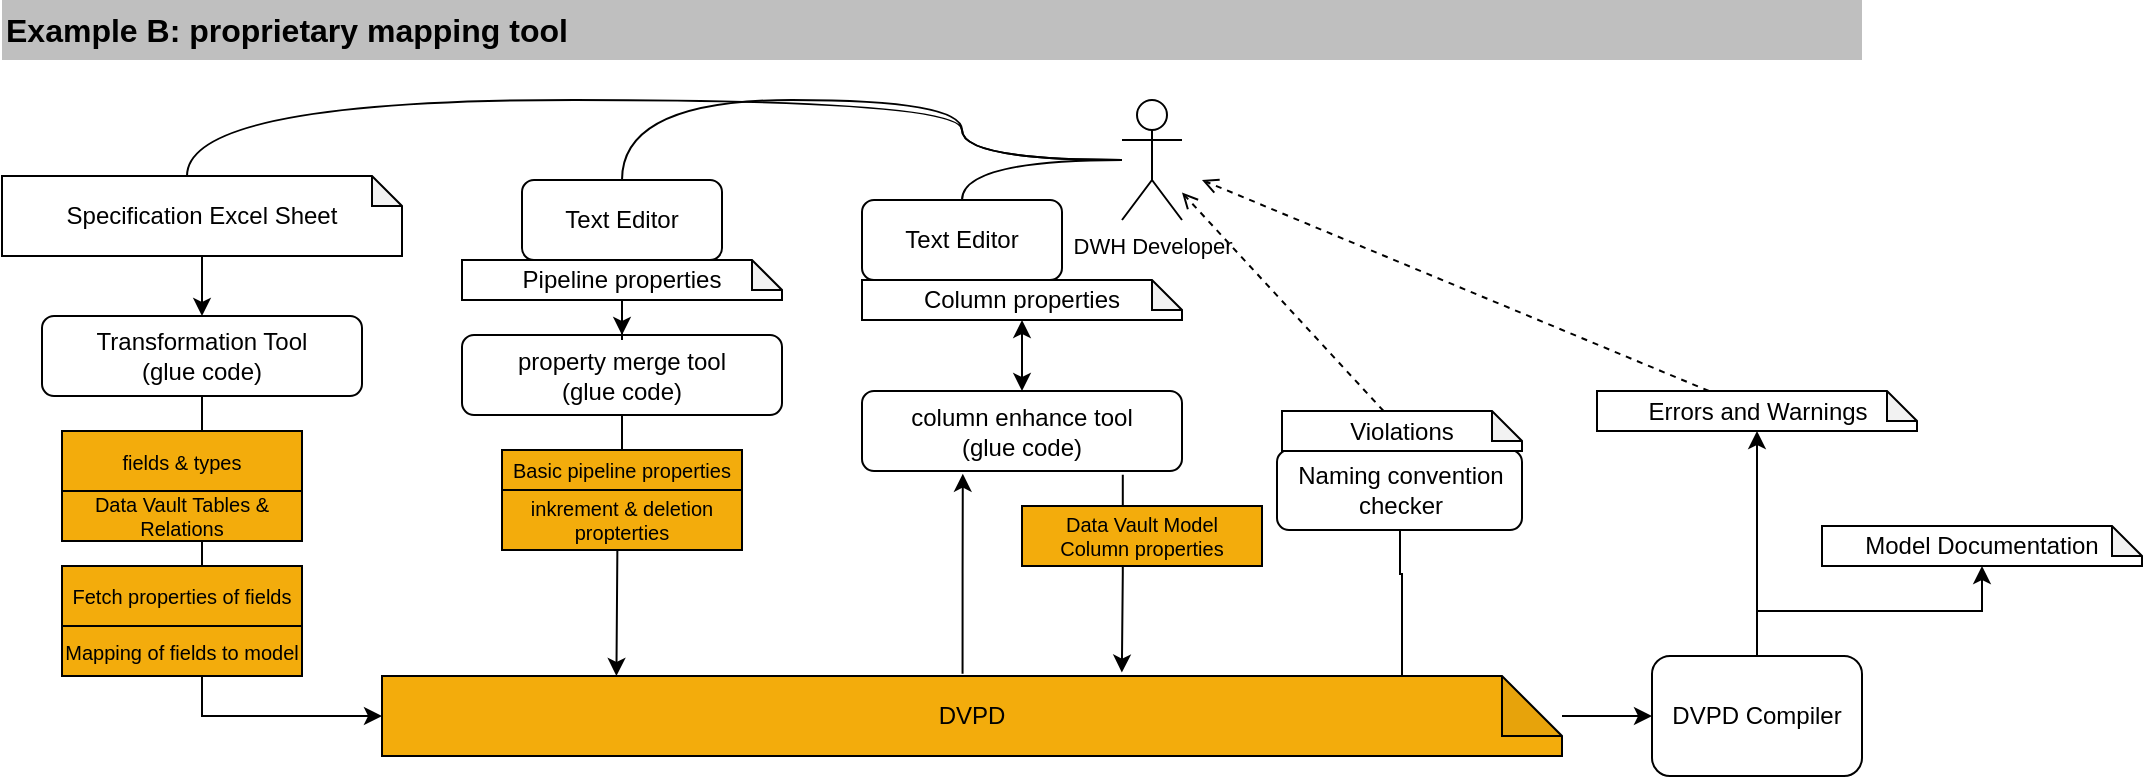 <mxfile version="21.6.1" type="device">
  <diagram name="Seite-1" id="HqBW4fTeCPGUdDQ781vC">
    <mxGraphModel dx="1356" dy="868" grid="1" gridSize="10" guides="1" tooltips="1" connect="1" arrows="1" fold="1" page="1" pageScale="1" pageWidth="1169" pageHeight="1654" math="0" shadow="0">
      <root>
        <mxCell id="0" />
        <mxCell id="1" parent="0" />
        <mxCell id="XJ6b9KdQrqp1vy3ghaq9-26" value="Example B: proprietary mapping tool" style="rounded=0;whiteSpace=wrap;html=1;strokeColor=none;fillColor=#BFBFBF;fontStyle=1;align=left;fontSize=16;" parent="1" vertex="1">
          <mxGeometry x="40" y="40" width="930" height="30" as="geometry" />
        </mxCell>
        <mxCell id="SHAmAD_ecb-zwq3bcNpp-1" style="edgeStyle=orthogonalEdgeStyle;shape=connector;rounded=0;orthogonalLoop=1;jettySize=auto;html=1;entryX=0.5;entryY=0;entryDx=0;entryDy=0;labelBackgroundColor=default;strokeColor=default;fontFamily=Helvetica;fontSize=11;fontColor=default;endArrow=classic;" parent="1" source="XJ6b9KdQrqp1vy3ghaq9-27" target="XJ6b9KdQrqp1vy3ghaq9-28" edge="1">
          <mxGeometry relative="1" as="geometry" />
        </mxCell>
        <mxCell id="XJ6b9KdQrqp1vy3ghaq9-27" value="Specification Excel Sheet" style="shape=note;whiteSpace=wrap;html=1;backgroundOutline=1;darkOpacity=0.05;size=15;" parent="1" vertex="1">
          <mxGeometry x="40" y="128" width="200" height="40" as="geometry" />
        </mxCell>
        <mxCell id="XJ6b9KdQrqp1vy3ghaq9-28" value="Transformation Tool&lt;br&gt;(glue code)" style="rounded=1;whiteSpace=wrap;html=1;" parent="1" vertex="1">
          <mxGeometry x="60" y="198" width="160" height="40" as="geometry" />
        </mxCell>
        <mxCell id="XJ6b9KdQrqp1vy3ghaq9-42" style="edgeStyle=orthogonalEdgeStyle;rounded=0;orthogonalLoop=1;jettySize=auto;html=1;entryX=0.419;entryY=0.075;entryDx=0;entryDy=0;entryPerimeter=0;" parent="1" source="XJ6b9KdQrqp1vy3ghaq9-40" edge="1">
          <mxGeometry relative="1" as="geometry">
            <mxPoint x="347.21" y="378" as="targetPoint" />
          </mxGeometry>
        </mxCell>
        <mxCell id="XJ6b9KdQrqp1vy3ghaq9-29" value="Basic pipeline properties" style="rounded=0;whiteSpace=wrap;html=1;fillColor=#F3AC0C;gradientColor=none;fontSize=10;" parent="1" vertex="1">
          <mxGeometry x="290" y="265" width="120" height="20" as="geometry" />
        </mxCell>
        <mxCell id="XJ6b9KdQrqp1vy3ghaq9-39" style="edgeStyle=orthogonalEdgeStyle;rounded=0;orthogonalLoop=1;jettySize=auto;html=1;entryX=0;entryY=0.5;entryDx=0;entryDy=0;entryPerimeter=0;" parent="1" source="XJ6b9KdQrqp1vy3ghaq9-28" target="XJ6b9KdQrqp1vy3ghaq9-38" edge="1">
          <mxGeometry relative="1" as="geometry">
            <Array as="points">
              <mxPoint x="140" y="398" />
            </Array>
          </mxGeometry>
        </mxCell>
        <mxCell id="SHAmAD_ecb-zwq3bcNpp-5" style="edgeStyle=orthogonalEdgeStyle;shape=connector;rounded=0;orthogonalLoop=1;jettySize=auto;html=1;labelBackgroundColor=default;strokeColor=default;fontFamily=Helvetica;fontSize=11;fontColor=default;endArrow=classic;" parent="1" source="XJ6b9KdQrqp1vy3ghaq9-38" target="SHAmAD_ecb-zwq3bcNpp-4" edge="1">
          <mxGeometry relative="1" as="geometry" />
        </mxCell>
        <mxCell id="SHAmAD_ecb-zwq3bcNpp-30" style="edgeStyle=orthogonalEdgeStyle;shape=connector;rounded=0;orthogonalLoop=1;jettySize=auto;html=1;labelBackgroundColor=default;strokeColor=default;fontFamily=Helvetica;fontSize=11;fontColor=default;endArrow=classic;exitX=0.492;exitY=-0.029;exitDx=0;exitDy=0;exitPerimeter=0;entryX=0.315;entryY=1.034;entryDx=0;entryDy=0;entryPerimeter=0;" parent="1" source="XJ6b9KdQrqp1vy3ghaq9-38" target="SHAmAD_ecb-zwq3bcNpp-24" edge="1">
          <mxGeometry relative="1" as="geometry">
            <mxPoint x="520" y="280" as="targetPoint" />
          </mxGeometry>
        </mxCell>
        <mxCell id="SHAmAD_ecb-zwq3bcNpp-76" style="edgeStyle=orthogonalEdgeStyle;shape=connector;rounded=0;orthogonalLoop=1;jettySize=auto;html=1;labelBackgroundColor=default;strokeColor=default;fontFamily=Helvetica;fontSize=11;fontColor=default;endArrow=none;endFill=0;" parent="1" source="XJ6b9KdQrqp1vy3ghaq9-38" target="SHAmAD_ecb-zwq3bcNpp-75" edge="1">
          <mxGeometry relative="1" as="geometry">
            <Array as="points">
              <mxPoint x="740" y="327" />
              <mxPoint x="739" y="327" />
            </Array>
          </mxGeometry>
        </mxCell>
        <mxCell id="XJ6b9KdQrqp1vy3ghaq9-38" value="DVPD" style="shape=note;whiteSpace=wrap;html=1;backgroundOutline=1;darkOpacity=0.05;fillColor=#F3AC0C;gradientColor=none;" parent="1" vertex="1">
          <mxGeometry x="230" y="378" width="590" height="40" as="geometry" />
        </mxCell>
        <mxCell id="XJ6b9KdQrqp1vy3ghaq9-40" value="property merge tool&lt;br&gt;(glue code)" style="rounded=1;whiteSpace=wrap;html=1;" parent="1" vertex="1">
          <mxGeometry x="270" y="207.5" width="160" height="40" as="geometry" />
        </mxCell>
        <mxCell id="XJ6b9KdQrqp1vy3ghaq9-41" value="Text Editor" style="rounded=1;whiteSpace=wrap;html=1;" parent="1" vertex="1">
          <mxGeometry x="300" y="130" width="100" height="40" as="geometry" />
        </mxCell>
        <mxCell id="KqBBw6eU2ca9TMYemxM0-3" style="edgeStyle=orthogonalEdgeStyle;rounded=0;orthogonalLoop=1;jettySize=auto;html=1;entryX=0.5;entryY=0;entryDx=0;entryDy=0;" parent="1" source="XJ6b9KdQrqp1vy3ghaq9-43" target="XJ6b9KdQrqp1vy3ghaq9-40" edge="1">
          <mxGeometry relative="1" as="geometry" />
        </mxCell>
        <mxCell id="XJ6b9KdQrqp1vy3ghaq9-43" value="Pipeline properties" style="shape=note;whiteSpace=wrap;html=1;backgroundOutline=1;darkOpacity=0.05;size=15;" parent="1" vertex="1">
          <mxGeometry x="270" y="170" width="160" height="20" as="geometry" />
        </mxCell>
        <mxCell id="XJ6b9KdQrqp1vy3ghaq9-44" value="inkrement &amp;amp; deletion propterties" style="rounded=0;whiteSpace=wrap;html=1;fillColor=#F3AC0C;gradientColor=none;fontSize=10;" parent="1" vertex="1">
          <mxGeometry x="290" y="285" width="120" height="30" as="geometry" />
        </mxCell>
        <mxCell id="XJ6b9KdQrqp1vy3ghaq9-30" value="fields &amp;amp; types" style="rounded=0;whiteSpace=wrap;html=1;fillColor=#F3AC0C;gradientColor=none;fontSize=10;" parent="1" vertex="1">
          <mxGeometry x="70" y="255.5" width="120" height="30" as="geometry" />
        </mxCell>
        <mxCell id="XJ6b9KdQrqp1vy3ghaq9-31" value="Mapping of fields to model" style="rounded=0;whiteSpace=wrap;html=1;fillColor=#F3AC0C;gradientColor=none;fontSize=10;" parent="1" vertex="1">
          <mxGeometry x="70" y="353" width="120" height="25" as="geometry" />
        </mxCell>
        <mxCell id="XJ6b9KdQrqp1vy3ghaq9-32" value="Data Vault&amp;nbsp;Tables &amp;amp; Relations" style="rounded=0;whiteSpace=wrap;html=1;fillColor=#F3AC0C;gradientColor=none;fontSize=10;" parent="1" vertex="1">
          <mxGeometry x="70" y="285.5" width="120" height="25" as="geometry" />
        </mxCell>
        <mxCell id="XJ6b9KdQrqp1vy3ghaq9-37" value="Fetch properties of fields" style="rounded=0;whiteSpace=wrap;html=1;fillColor=#F3AC0C;gradientColor=none;fontSize=10;" parent="1" vertex="1">
          <mxGeometry x="70" y="323" width="120" height="30" as="geometry" />
        </mxCell>
        <mxCell id="SHAmAD_ecb-zwq3bcNpp-9" style="edgeStyle=orthogonalEdgeStyle;shape=connector;rounded=0;orthogonalLoop=1;jettySize=auto;html=1;entryX=0.5;entryY=1;entryDx=0;entryDy=0;entryPerimeter=0;labelBackgroundColor=default;strokeColor=default;fontFamily=Helvetica;fontSize=11;fontColor=default;endArrow=classic;" parent="1" source="SHAmAD_ecb-zwq3bcNpp-4" target="SHAmAD_ecb-zwq3bcNpp-7" edge="1">
          <mxGeometry relative="1" as="geometry" />
        </mxCell>
        <mxCell id="SHAmAD_ecb-zwq3bcNpp-83" style="edgeStyle=orthogonalEdgeStyle;shape=connector;rounded=0;orthogonalLoop=1;jettySize=auto;html=1;labelBackgroundColor=default;strokeColor=default;fontFamily=Helvetica;fontSize=11;fontColor=default;endArrow=classic;" parent="1" source="SHAmAD_ecb-zwq3bcNpp-4" target="SHAmAD_ecb-zwq3bcNpp-82" edge="1">
          <mxGeometry relative="1" as="geometry" />
        </mxCell>
        <mxCell id="SHAmAD_ecb-zwq3bcNpp-4" value="DVPD Compiler" style="rounded=1;whiteSpace=wrap;html=1;" parent="1" vertex="1">
          <mxGeometry x="865" y="368" width="105" height="60" as="geometry" />
        </mxCell>
        <mxCell id="SHAmAD_ecb-zwq3bcNpp-10" style="shape=connector;rounded=0;orthogonalLoop=1;jettySize=auto;html=1;labelBackgroundColor=default;strokeColor=default;fontFamily=Helvetica;fontSize=11;fontColor=default;endArrow=open;dashed=1;endFill=0;" parent="1" source="SHAmAD_ecb-zwq3bcNpp-7" edge="1">
          <mxGeometry relative="1" as="geometry">
            <mxPoint x="640" y="130" as="targetPoint" />
          </mxGeometry>
        </mxCell>
        <mxCell id="SHAmAD_ecb-zwq3bcNpp-7" value="Errors and Warnings" style="shape=note;whiteSpace=wrap;html=1;backgroundOutline=1;darkOpacity=0.05;size=15;" parent="1" vertex="1">
          <mxGeometry x="837.5" y="235.5" width="160" height="20" as="geometry" />
        </mxCell>
        <mxCell id="SHAmAD_ecb-zwq3bcNpp-11" style="edgeStyle=orthogonalEdgeStyle;shape=connector;orthogonalLoop=1;jettySize=auto;html=1;entryX=0.5;entryY=0;entryDx=0;entryDy=0;labelBackgroundColor=default;strokeColor=default;fontFamily=Helvetica;fontSize=11;fontColor=default;endArrow=none;curved=1;endFill=0;" parent="1" source="SHAmAD_ecb-zwq3bcNpp-8" target="XJ6b9KdQrqp1vy3ghaq9-41" edge="1">
          <mxGeometry relative="1" as="geometry">
            <Array as="points">
              <mxPoint x="520" y="120" />
              <mxPoint x="520" y="90" />
              <mxPoint x="350" y="90" />
            </Array>
          </mxGeometry>
        </mxCell>
        <mxCell id="SHAmAD_ecb-zwq3bcNpp-12" style="edgeStyle=orthogonalEdgeStyle;shape=connector;orthogonalLoop=1;jettySize=auto;html=1;entryX=0;entryY=0;entryDx=92.5;entryDy=0;entryPerimeter=0;labelBackgroundColor=default;strokeColor=default;fontFamily=Helvetica;fontSize=11;fontColor=default;endArrow=none;curved=1;endFill=0;" parent="1" target="XJ6b9KdQrqp1vy3ghaq9-27" edge="1">
          <mxGeometry relative="1" as="geometry">
            <mxPoint x="600" y="120" as="sourcePoint" />
            <Array as="points">
              <mxPoint x="520" y="120" />
              <mxPoint x="520" y="90" />
              <mxPoint x="133" y="90" />
            </Array>
          </mxGeometry>
        </mxCell>
        <mxCell id="SHAmAD_ecb-zwq3bcNpp-25" style="edgeStyle=orthogonalEdgeStyle;shape=connector;curved=1;rounded=1;orthogonalLoop=1;jettySize=auto;html=1;labelBackgroundColor=default;strokeColor=default;fontFamily=Helvetica;fontSize=11;fontColor=default;endArrow=none;endFill=0;entryX=0.5;entryY=0;entryDx=0;entryDy=0;" parent="1" source="SHAmAD_ecb-zwq3bcNpp-8" target="SHAmAD_ecb-zwq3bcNpp-26" edge="1">
          <mxGeometry relative="1" as="geometry" />
        </mxCell>
        <mxCell id="SHAmAD_ecb-zwq3bcNpp-8" value="DWH Developer" style="shape=umlActor;verticalLabelPosition=bottom;verticalAlign=top;html=1;outlineConnect=0;fontFamily=Helvetica;fontSize=11;fontColor=default;" parent="1" vertex="1">
          <mxGeometry x="600" y="90" width="30" height="60" as="geometry" />
        </mxCell>
        <mxCell id="SHAmAD_ecb-zwq3bcNpp-29" style="edgeStyle=orthogonalEdgeStyle;shape=connector;rounded=0;orthogonalLoop=1;jettySize=auto;html=1;entryX=0.5;entryY=0;entryDx=0;entryDy=0;labelBackgroundColor=default;strokeColor=default;fontFamily=Helvetica;fontSize=11;fontColor=default;endArrow=classic;startArrow=classic;startFill=1;" parent="1" source="SHAmAD_ecb-zwq3bcNpp-23" target="SHAmAD_ecb-zwq3bcNpp-24" edge="1">
          <mxGeometry relative="1" as="geometry" />
        </mxCell>
        <mxCell id="SHAmAD_ecb-zwq3bcNpp-23" value="Column properties" style="shape=note;whiteSpace=wrap;html=1;backgroundOutline=1;darkOpacity=0.05;size=15;" parent="1" vertex="1">
          <mxGeometry x="470" y="180" width="160" height="20" as="geometry" />
        </mxCell>
        <mxCell id="SHAmAD_ecb-zwq3bcNpp-31" style="edgeStyle=orthogonalEdgeStyle;shape=connector;rounded=0;orthogonalLoop=1;jettySize=auto;html=1;entryX=0.627;entryY=-0.043;entryDx=0;entryDy=0;entryPerimeter=0;labelBackgroundColor=default;strokeColor=default;fontFamily=Helvetica;fontSize=11;fontColor=default;endArrow=classic;exitX=0.815;exitY=1.048;exitDx=0;exitDy=0;exitPerimeter=0;" parent="1" source="SHAmAD_ecb-zwq3bcNpp-24" target="XJ6b9KdQrqp1vy3ghaq9-38" edge="1">
          <mxGeometry relative="1" as="geometry" />
        </mxCell>
        <mxCell id="SHAmAD_ecb-zwq3bcNpp-24" value="column enhance tool&lt;br&gt;(glue code)" style="rounded=1;whiteSpace=wrap;html=1;" parent="1" vertex="1">
          <mxGeometry x="470" y="235.5" width="160" height="40" as="geometry" />
        </mxCell>
        <mxCell id="SHAmAD_ecb-zwq3bcNpp-26" value="Text Editor" style="rounded=1;whiteSpace=wrap;html=1;" parent="1" vertex="1">
          <mxGeometry x="470" y="140" width="100" height="40" as="geometry" />
        </mxCell>
        <mxCell id="XJ6b9KdQrqp1vy3ghaq9-33" value="Data Vault Model&lt;br style=&quot;font-size: 10px;&quot;&gt;Column properties" style="rounded=0;whiteSpace=wrap;html=1;fillColor=#F3AC0C;gradientColor=none;fontSize=10;" parent="1" vertex="1">
          <mxGeometry x="550" y="293" width="120" height="30" as="geometry" />
        </mxCell>
        <mxCell id="SHAmAD_ecb-zwq3bcNpp-75" value="Naming convention checker" style="rounded=1;whiteSpace=wrap;html=1;" parent="1" vertex="1">
          <mxGeometry x="677.5" y="265" width="122.5" height="40" as="geometry" />
        </mxCell>
        <mxCell id="SHAmAD_ecb-zwq3bcNpp-78" style="edgeStyle=none;shape=connector;rounded=0;orthogonalLoop=1;jettySize=auto;html=1;dashed=1;labelBackgroundColor=default;strokeColor=default;fontFamily=Helvetica;fontSize=11;fontColor=default;endArrow=open;endFill=0;" parent="1" source="SHAmAD_ecb-zwq3bcNpp-77" target="SHAmAD_ecb-zwq3bcNpp-8" edge="1">
          <mxGeometry relative="1" as="geometry" />
        </mxCell>
        <mxCell id="SHAmAD_ecb-zwq3bcNpp-77" value="Violations" style="shape=note;whiteSpace=wrap;html=1;backgroundOutline=1;darkOpacity=0.05;size=15;" parent="1" vertex="1">
          <mxGeometry x="680" y="245.5" width="120" height="20" as="geometry" />
        </mxCell>
        <mxCell id="SHAmAD_ecb-zwq3bcNpp-82" value="Model Documentation" style="shape=note;whiteSpace=wrap;html=1;backgroundOutline=1;darkOpacity=0.05;size=15;" parent="1" vertex="1">
          <mxGeometry x="950" y="303" width="160" height="20" as="geometry" />
        </mxCell>
      </root>
    </mxGraphModel>
  </diagram>
</mxfile>
